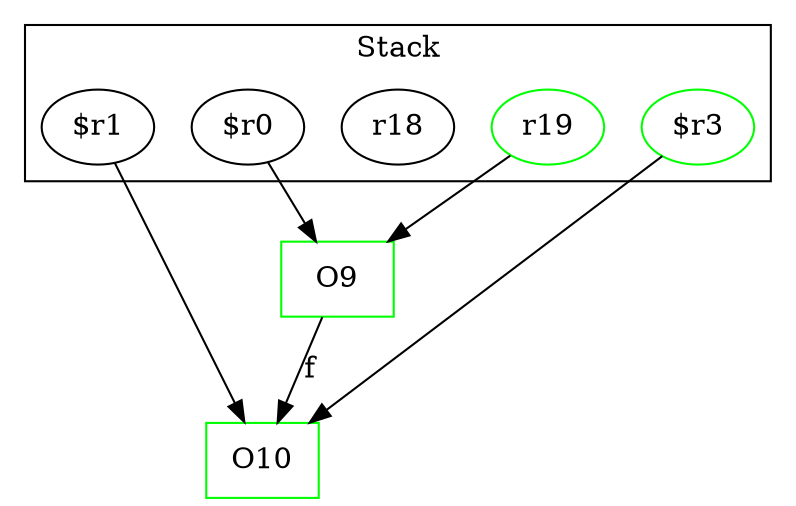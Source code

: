 digraph sample {
  rankDir="LR";
  subgraph cluster_0 {
    label="Stack"
    "$r1"; "$r0"; "r18"; "r19"; "$r3"; 
  }
  "$r1" -> { O10 };
  "$r0" -> { O9 };
  "r18" -> { };
  "r19" -> { O9 };
  "$r3" -> { O10 };
  O9[shape=box];
  O10[shape=box];
  O9 -> O10[label="f", weight="0.2"]
  "r19"[color="green"];
  O9[color="green"];
  "$r3"[color="green"];
  O10[color="green"];
}
